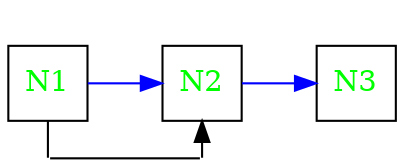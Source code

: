 digraph {
    rankdir=LR;
    node [shape=point, style=invis, width=0]; L1; L2; L3;
    node [fontcolor=green, shape=rect, style = ""]; N1; N2; N3;

    /*edge[weight=10, color=red] L1->L2; L2->L3;*/
    edge[weight=10, color=blue] N1->N2; N2->N3;

    edge[weight=1, color=black];

    {rank=same; N1->L1[dir=back arrowtail=none];}
    L1->L2[arrowhead=none];
    {rank=same; N2->L2[dir=back];}

}
